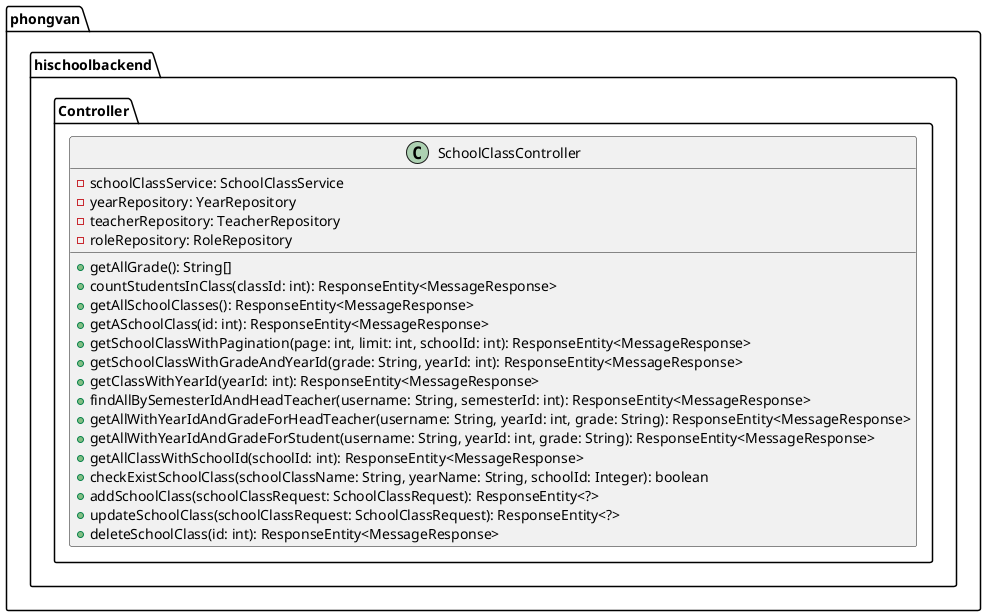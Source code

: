 @startuml

package phongvan.hischoolbackend.Controller {
    class SchoolClassController {
        - schoolClassService: SchoolClassService
        - yearRepository: YearRepository
        - teacherRepository: TeacherRepository
        - roleRepository: RoleRepository

        + getAllGrade(): String[]
        + countStudentsInClass(classId: int): ResponseEntity<MessageResponse>
        + getAllSchoolClasses(): ResponseEntity<MessageResponse>
        + getASchoolClass(id: int): ResponseEntity<MessageResponse>
        + getSchoolClassWithPagination(page: int, limit: int, schoolId: int): ResponseEntity<MessageResponse>
        + getSchoolClassWithGradeAndYearId(grade: String, yearId: int): ResponseEntity<MessageResponse>
        + getClassWithYearId(yearId: int): ResponseEntity<MessageResponse>
        + findAllBySemesterIdAndHeadTeacher(username: String, semesterId: int): ResponseEntity<MessageResponse>
        + getAllWithYearIdAndGradeForHeadTeacher(username: String, yearId: int, grade: String): ResponseEntity<MessageResponse>
        + getAllWithYearIdAndGradeForStudent(username: String, yearId: int, grade: String): ResponseEntity<MessageResponse>
        + getAllClassWithSchoolId(schoolId: int): ResponseEntity<MessageResponse>
        + checkExistSchoolClass(schoolClassName: String, yearName: String, schoolId: Integer): boolean
        + addSchoolClass(schoolClassRequest: SchoolClassRequest): ResponseEntity<?>
        + updateSchoolClass(schoolClassRequest: SchoolClassRequest): ResponseEntity<?>
        + deleteSchoolClass(id: int): ResponseEntity<MessageResponse>
    }
}

@enduml
